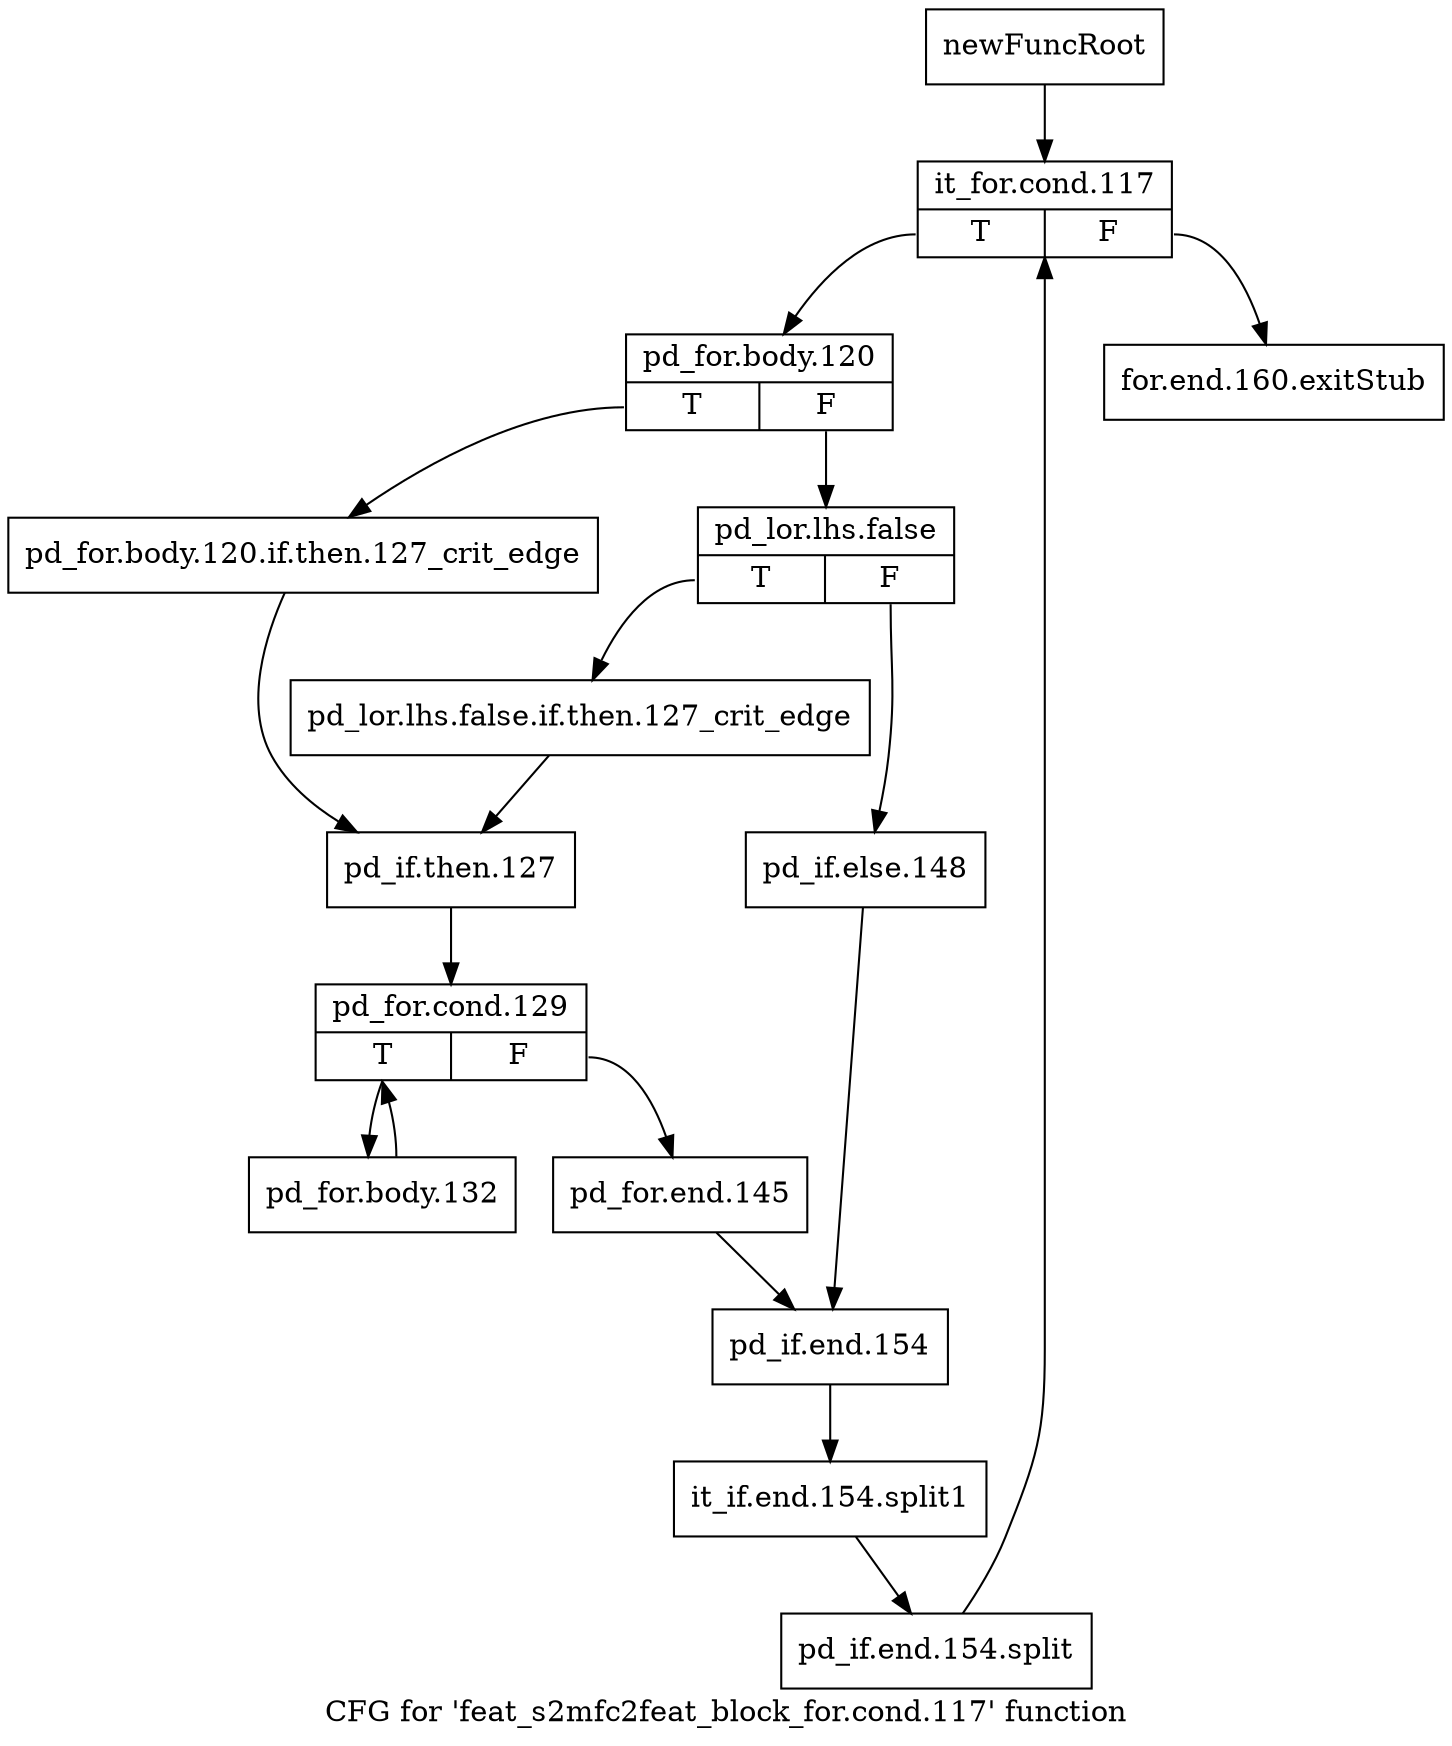digraph "CFG for 'feat_s2mfc2feat_block_for.cond.117' function" {
	label="CFG for 'feat_s2mfc2feat_block_for.cond.117' function";

	Node0x11d3e00 [shape=record,label="{newFuncRoot}"];
	Node0x11d3e00 -> Node0x11d3ea0;
	Node0x11d3e50 [shape=record,label="{for.end.160.exitStub}"];
	Node0x11d3ea0 [shape=record,label="{it_for.cond.117|{<s0>T|<s1>F}}"];
	Node0x11d3ea0:s0 -> Node0x11d3ef0;
	Node0x11d3ea0:s1 -> Node0x11d3e50;
	Node0x11d3ef0 [shape=record,label="{pd_for.body.120|{<s0>T|<s1>F}}"];
	Node0x11d3ef0:s0 -> Node0x11d4030;
	Node0x11d3ef0:s1 -> Node0x11d3f40;
	Node0x11d3f40 [shape=record,label="{pd_lor.lhs.false|{<s0>T|<s1>F}}"];
	Node0x11d3f40:s0 -> Node0x11d3fe0;
	Node0x11d3f40:s1 -> Node0x11d3f90;
	Node0x11d3f90 [shape=record,label="{pd_if.else.148}"];
	Node0x11d3f90 -> Node0x11d4170;
	Node0x11d3fe0 [shape=record,label="{pd_lor.lhs.false.if.then.127_crit_edge}"];
	Node0x11d3fe0 -> Node0x11d4080;
	Node0x11d4030 [shape=record,label="{pd_for.body.120.if.then.127_crit_edge}"];
	Node0x11d4030 -> Node0x11d4080;
	Node0x11d4080 [shape=record,label="{pd_if.then.127}"];
	Node0x11d4080 -> Node0x11d40d0;
	Node0x11d40d0 [shape=record,label="{pd_for.cond.129|{<s0>T|<s1>F}}"];
	Node0x11d40d0:s0 -> Node0x11d41c0;
	Node0x11d40d0:s1 -> Node0x11d4120;
	Node0x11d4120 [shape=record,label="{pd_for.end.145}"];
	Node0x11d4120 -> Node0x11d4170;
	Node0x11d4170 [shape=record,label="{pd_if.end.154}"];
	Node0x11d4170 -> Node0x1502390;
	Node0x1502390 [shape=record,label="{it_if.end.154.split1}"];
	Node0x1502390 -> Node0x15028e0;
	Node0x15028e0 [shape=record,label="{pd_if.end.154.split}"];
	Node0x15028e0 -> Node0x11d3ea0;
	Node0x11d41c0 [shape=record,label="{pd_for.body.132}"];
	Node0x11d41c0 -> Node0x11d40d0;
}
